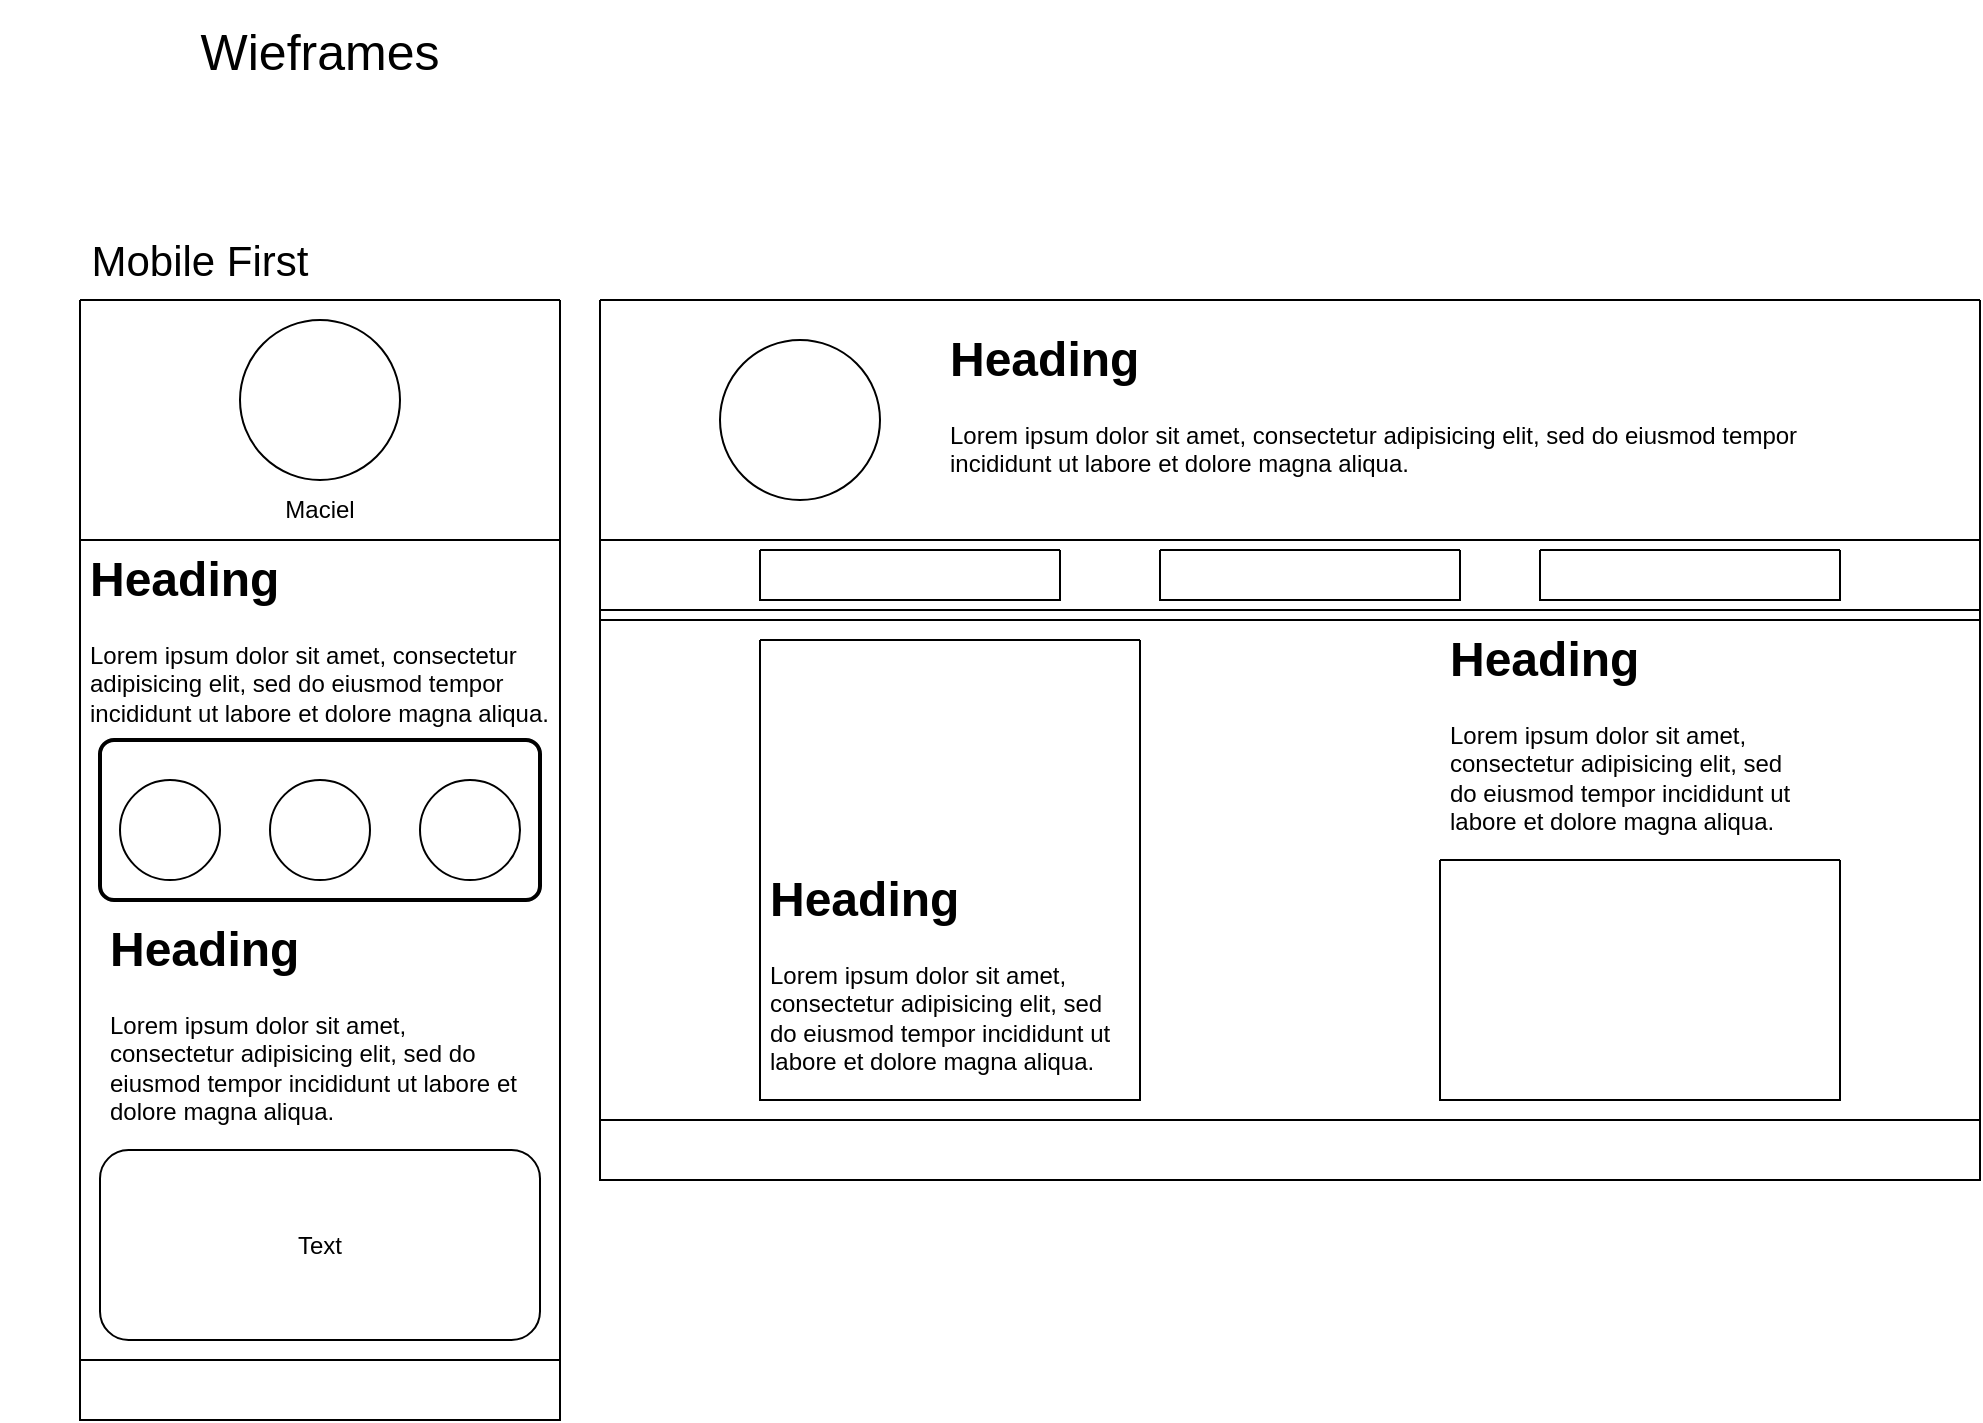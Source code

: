 <mxfile version="21.6.9" type="google">
  <diagram name="Página-1" id="LtxbGIZH78hufB1CDq7Y">
    <mxGraphModel dx="794" dy="734" grid="1" gridSize="10" guides="1" tooltips="1" connect="1" arrows="1" fold="1" page="1" pageScale="1" pageWidth="827" pageHeight="1169" math="0" shadow="0">
      <root>
        <mxCell id="0" />
        <mxCell id="1" parent="0" />
        <mxCell id="VuaPKQPEfALa_zJ9A4A2-3" value="Mobile First" style="text;html=1;strokeColor=none;fillColor=none;align=center;verticalAlign=middle;whiteSpace=wrap;rounded=0;fontSize=21;" vertex="1" parent="1">
          <mxGeometry y="120" width="200" height="40" as="geometry" />
        </mxCell>
        <mxCell id="VuaPKQPEfALa_zJ9A4A2-4" value="Wieframes" style="text;html=1;strokeColor=none;fillColor=none;align=center;verticalAlign=middle;whiteSpace=wrap;rounded=0;fontSize=25;" vertex="1" parent="1">
          <mxGeometry x="40" y="10" width="240" height="50" as="geometry" />
        </mxCell>
        <mxCell id="VuaPKQPEfALa_zJ9A4A2-5" value="" style="swimlane;startSize=0;" vertex="1" parent="1">
          <mxGeometry x="40" y="160" width="240" height="560" as="geometry" />
        </mxCell>
        <mxCell id="VuaPKQPEfALa_zJ9A4A2-6" value="" style="swimlane;startSize=0;" vertex="1" parent="VuaPKQPEfALa_zJ9A4A2-5">
          <mxGeometry width="240" height="120" as="geometry" />
        </mxCell>
        <mxCell id="VuaPKQPEfALa_zJ9A4A2-7" value="" style="ellipse;whiteSpace=wrap;html=1;aspect=fixed;" vertex="1" parent="VuaPKQPEfALa_zJ9A4A2-6">
          <mxGeometry x="80" y="10" width="80" height="80" as="geometry" />
        </mxCell>
        <mxCell id="VuaPKQPEfALa_zJ9A4A2-8" value="Maciel" style="text;html=1;strokeColor=none;fillColor=none;align=center;verticalAlign=middle;whiteSpace=wrap;rounded=0;" vertex="1" parent="VuaPKQPEfALa_zJ9A4A2-6">
          <mxGeometry x="90" y="90" width="60" height="30" as="geometry" />
        </mxCell>
        <mxCell id="VuaPKQPEfALa_zJ9A4A2-9" value="&lt;h1&gt;Heading&lt;/h1&gt;&lt;p&gt;Lorem ipsum dolor sit amet, consectetur adipisicing elit, sed do eiusmod tempor incididunt ut labore et dolore magna aliqua.&lt;/p&gt;" style="text;html=1;strokeColor=none;fillColor=none;spacing=5;spacingTop=-20;whiteSpace=wrap;overflow=hidden;rounded=0;" vertex="1" parent="VuaPKQPEfALa_zJ9A4A2-5">
          <mxGeometry y="120" width="240" height="120" as="geometry" />
        </mxCell>
        <mxCell id="VuaPKQPEfALa_zJ9A4A2-10" value="" style="rounded=1;whiteSpace=wrap;html=1;absoluteArcSize=1;arcSize=14;strokeWidth=2;" vertex="1" parent="VuaPKQPEfALa_zJ9A4A2-5">
          <mxGeometry x="10" y="220" width="220" height="80" as="geometry" />
        </mxCell>
        <mxCell id="VuaPKQPEfALa_zJ9A4A2-11" value="&lt;h1&gt;Heading&lt;/h1&gt;&lt;p&gt;Lorem ipsum dolor sit amet, consectetur adipisicing elit, sed do eiusmod tempor incididunt ut labore et dolore magna aliqua.&lt;/p&gt;" style="text;html=1;strokeColor=none;fillColor=none;spacing=5;spacingTop=-20;whiteSpace=wrap;overflow=hidden;rounded=0;" vertex="1" parent="VuaPKQPEfALa_zJ9A4A2-5">
          <mxGeometry x="10" y="305" width="220" height="120" as="geometry" />
        </mxCell>
        <mxCell id="VuaPKQPEfALa_zJ9A4A2-12" value="" style="rounded=1;whiteSpace=wrap;html=1;" vertex="1" parent="VuaPKQPEfALa_zJ9A4A2-5">
          <mxGeometry x="10" y="425" width="220" height="95" as="geometry" />
        </mxCell>
        <mxCell id="VuaPKQPEfALa_zJ9A4A2-15" value="" style="swimlane;startSize=0;" vertex="1" parent="VuaPKQPEfALa_zJ9A4A2-5">
          <mxGeometry y="530" width="240" height="30" as="geometry" />
        </mxCell>
        <mxCell id="VuaPKQPEfALa_zJ9A4A2-16" value="Text" style="text;html=1;strokeColor=none;fillColor=none;align=center;verticalAlign=middle;whiteSpace=wrap;rounded=0;" vertex="1" parent="VuaPKQPEfALa_zJ9A4A2-5">
          <mxGeometry x="90" y="457.5" width="60" height="30" as="geometry" />
        </mxCell>
        <mxCell id="VuaPKQPEfALa_zJ9A4A2-19" value="" style="ellipse;whiteSpace=wrap;html=1;aspect=fixed;" vertex="1" parent="VuaPKQPEfALa_zJ9A4A2-5">
          <mxGeometry x="20" y="240" width="50" height="50" as="geometry" />
        </mxCell>
        <mxCell id="VuaPKQPEfALa_zJ9A4A2-18" value="" style="ellipse;whiteSpace=wrap;html=1;aspect=fixed;" vertex="1" parent="VuaPKQPEfALa_zJ9A4A2-5">
          <mxGeometry x="95" y="240" width="50" height="50" as="geometry" />
        </mxCell>
        <mxCell id="VuaPKQPEfALa_zJ9A4A2-17" value="" style="ellipse;whiteSpace=wrap;html=1;aspect=fixed;" vertex="1" parent="VuaPKQPEfALa_zJ9A4A2-5">
          <mxGeometry x="170" y="240" width="50" height="50" as="geometry" />
        </mxCell>
        <mxCell id="VuaPKQPEfALa_zJ9A4A2-23" value="" style="swimlane;startSize=0;" vertex="1" parent="1">
          <mxGeometry x="300" y="160" width="690" height="440" as="geometry" />
        </mxCell>
        <mxCell id="VuaPKQPEfALa_zJ9A4A2-30" value="" style="swimlane;startSize=0;" vertex="1" parent="VuaPKQPEfALa_zJ9A4A2-23">
          <mxGeometry x="80" y="170" width="190" height="230" as="geometry" />
        </mxCell>
        <mxCell id="VuaPKQPEfALa_zJ9A4A2-32" value="&lt;h1&gt;Heading&lt;/h1&gt;&lt;p&gt;Lorem ipsum dolor sit amet, consectetur adipisicing elit, sed do eiusmod tempor incididunt ut labore et dolore magna aliqua.&lt;/p&gt;" style="text;html=1;strokeColor=none;fillColor=none;spacing=5;spacingTop=-20;whiteSpace=wrap;overflow=hidden;rounded=0;" vertex="1" parent="VuaPKQPEfALa_zJ9A4A2-30">
          <mxGeometry y="110" width="180" height="110" as="geometry" />
        </mxCell>
        <mxCell id="VuaPKQPEfALa_zJ9A4A2-31" value="" style="swimlane;startSize=0;" vertex="1" parent="VuaPKQPEfALa_zJ9A4A2-23">
          <mxGeometry x="420" y="280" width="200" height="120" as="geometry" />
        </mxCell>
        <mxCell id="VuaPKQPEfALa_zJ9A4A2-33" value="&lt;h1&gt;Heading&lt;/h1&gt;&lt;p&gt;Lorem ipsum dolor sit amet, consectetur adipisicing elit, sed do eiusmod tempor incididunt ut labore et dolore magna aliqua.&lt;/p&gt;" style="text;html=1;strokeColor=none;fillColor=none;spacing=5;spacingTop=-20;whiteSpace=wrap;overflow=hidden;rounded=0;" vertex="1" parent="VuaPKQPEfALa_zJ9A4A2-23">
          <mxGeometry x="420" y="160" width="190" height="120" as="geometry" />
        </mxCell>
        <mxCell id="VuaPKQPEfALa_zJ9A4A2-24" value="" style="swimlane;startSize=0;" vertex="1" parent="1">
          <mxGeometry x="300" y="160" width="690" height="155" as="geometry" />
        </mxCell>
        <mxCell id="VuaPKQPEfALa_zJ9A4A2-25" value="" style="ellipse;whiteSpace=wrap;html=1;aspect=fixed;" vertex="1" parent="VuaPKQPEfALa_zJ9A4A2-24">
          <mxGeometry x="60" y="20" width="80" height="80" as="geometry" />
        </mxCell>
        <mxCell id="VuaPKQPEfALa_zJ9A4A2-35" value="&lt;h1&gt;Heading&lt;/h1&gt;&lt;p&gt;Lorem ipsum dolor sit amet, consectetur adipisicing elit, sed do eiusmod tempor incididunt ut labore et dolore magna aliqua.&lt;/p&gt;" style="text;html=1;strokeColor=none;fillColor=none;spacing=5;spacingTop=-20;whiteSpace=wrap;overflow=hidden;rounded=0;" vertex="1" parent="VuaPKQPEfALa_zJ9A4A2-24">
          <mxGeometry x="170" y="10" width="470" height="100" as="geometry" />
        </mxCell>
        <mxCell id="VuaPKQPEfALa_zJ9A4A2-26" value="" style="swimlane;startSize=0;" vertex="1" parent="1">
          <mxGeometry x="300" y="280" width="690" height="40" as="geometry" />
        </mxCell>
        <mxCell id="VuaPKQPEfALa_zJ9A4A2-27" value="" style="swimlane;startSize=0;" vertex="1" parent="VuaPKQPEfALa_zJ9A4A2-26">
          <mxGeometry x="80" y="5" width="150" height="25" as="geometry" />
        </mxCell>
        <mxCell id="VuaPKQPEfALa_zJ9A4A2-28" value="" style="swimlane;startSize=0;fontStyle=0" vertex="1" parent="VuaPKQPEfALa_zJ9A4A2-26">
          <mxGeometry x="470" y="5" width="150" height="25" as="geometry" />
        </mxCell>
        <mxCell id="VuaPKQPEfALa_zJ9A4A2-29" value="" style="swimlane;startSize=0;fontStyle=0" vertex="1" parent="VuaPKQPEfALa_zJ9A4A2-26">
          <mxGeometry x="280" y="5" width="150" height="25" as="geometry" />
        </mxCell>
        <mxCell id="VuaPKQPEfALa_zJ9A4A2-34" value="" style="swimlane;startSize=0;" vertex="1" parent="1">
          <mxGeometry x="300" y="570" width="690" height="30" as="geometry" />
        </mxCell>
      </root>
    </mxGraphModel>
  </diagram>
</mxfile>
